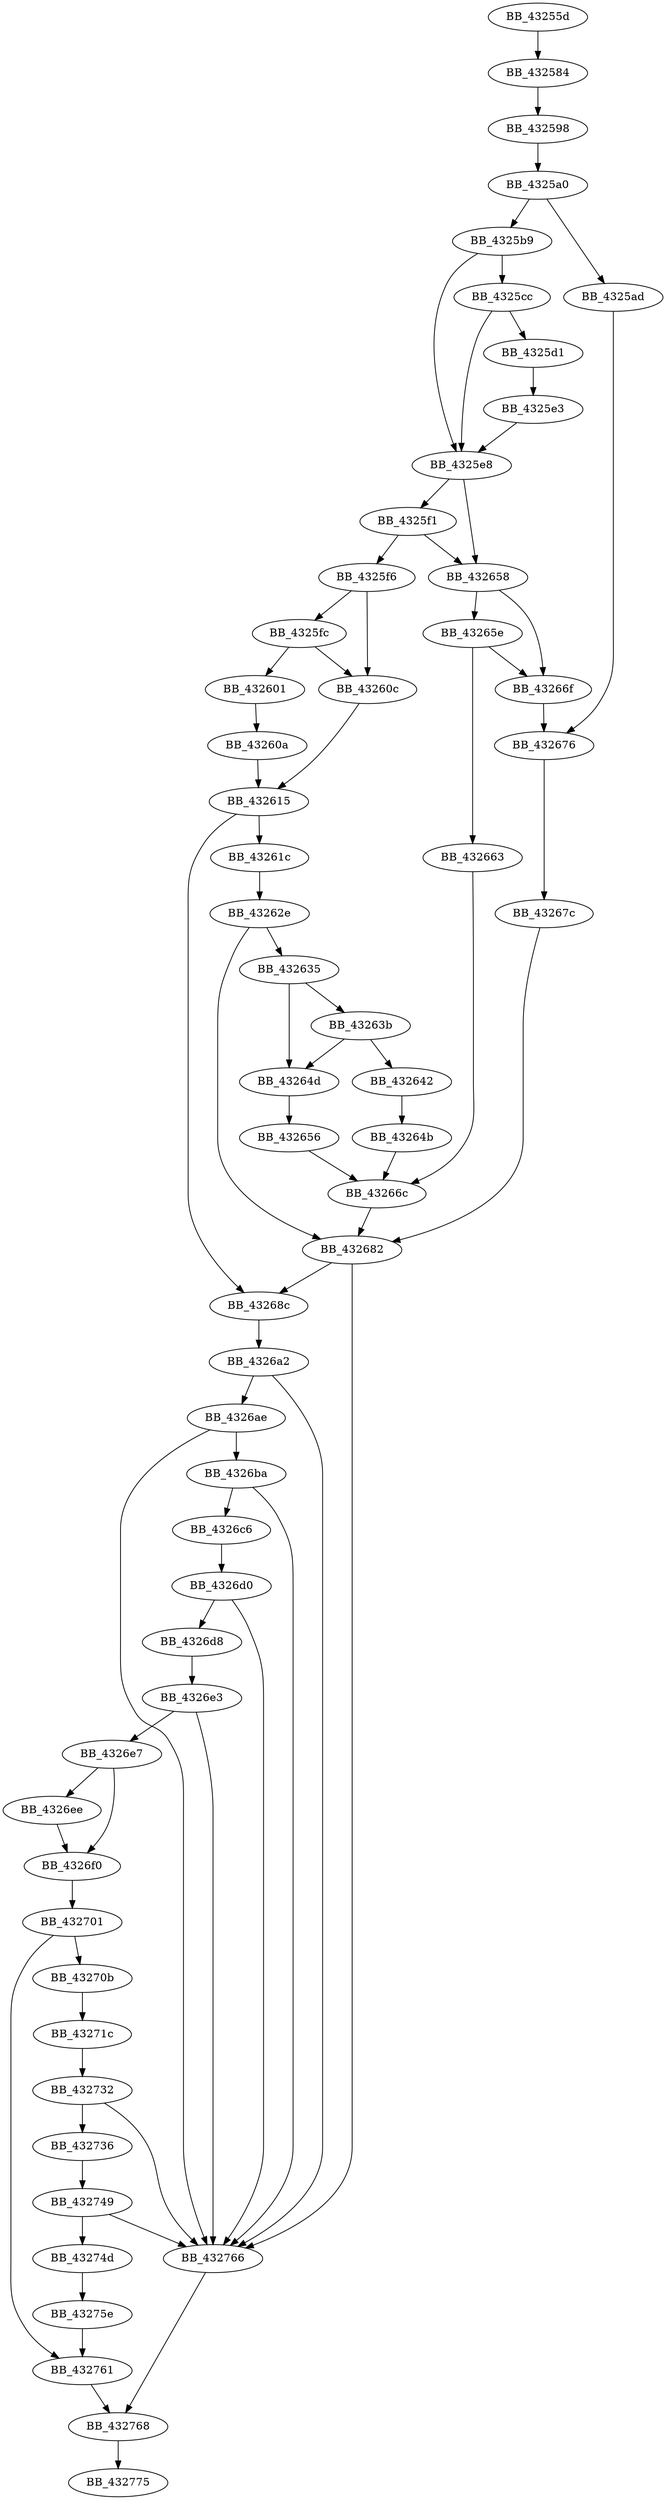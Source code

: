 DiGraph ___get_qualified_locale_downlevel{
BB_43255d->BB_432584
BB_432584->BB_432598
BB_432598->BB_4325a0
BB_4325a0->BB_4325ad
BB_4325a0->BB_4325b9
BB_4325ad->BB_432676
BB_4325b9->BB_4325cc
BB_4325b9->BB_4325e8
BB_4325cc->BB_4325d1
BB_4325cc->BB_4325e8
BB_4325d1->BB_4325e3
BB_4325e3->BB_4325e8
BB_4325e8->BB_4325f1
BB_4325e8->BB_432658
BB_4325f1->BB_4325f6
BB_4325f1->BB_432658
BB_4325f6->BB_4325fc
BB_4325f6->BB_43260c
BB_4325fc->BB_432601
BB_4325fc->BB_43260c
BB_432601->BB_43260a
BB_43260a->BB_432615
BB_43260c->BB_432615
BB_432615->BB_43261c
BB_432615->BB_43268c
BB_43261c->BB_43262e
BB_43262e->BB_432635
BB_43262e->BB_432682
BB_432635->BB_43263b
BB_432635->BB_43264d
BB_43263b->BB_432642
BB_43263b->BB_43264d
BB_432642->BB_43264b
BB_43264b->BB_43266c
BB_43264d->BB_432656
BB_432656->BB_43266c
BB_432658->BB_43265e
BB_432658->BB_43266f
BB_43265e->BB_432663
BB_43265e->BB_43266f
BB_432663->BB_43266c
BB_43266c->BB_432682
BB_43266f->BB_432676
BB_432676->BB_43267c
BB_43267c->BB_432682
BB_432682->BB_43268c
BB_432682->BB_432766
BB_43268c->BB_4326a2
BB_4326a2->BB_4326ae
BB_4326a2->BB_432766
BB_4326ae->BB_4326ba
BB_4326ae->BB_432766
BB_4326ba->BB_4326c6
BB_4326ba->BB_432766
BB_4326c6->BB_4326d0
BB_4326d0->BB_4326d8
BB_4326d0->BB_432766
BB_4326d8->BB_4326e3
BB_4326e3->BB_4326e7
BB_4326e3->BB_432766
BB_4326e7->BB_4326ee
BB_4326e7->BB_4326f0
BB_4326ee->BB_4326f0
BB_4326f0->BB_432701
BB_432701->BB_43270b
BB_432701->BB_432761
BB_43270b->BB_43271c
BB_43271c->BB_432732
BB_432732->BB_432736
BB_432732->BB_432766
BB_432736->BB_432749
BB_432749->BB_43274d
BB_432749->BB_432766
BB_43274d->BB_43275e
BB_43275e->BB_432761
BB_432761->BB_432768
BB_432766->BB_432768
BB_432768->BB_432775
}
